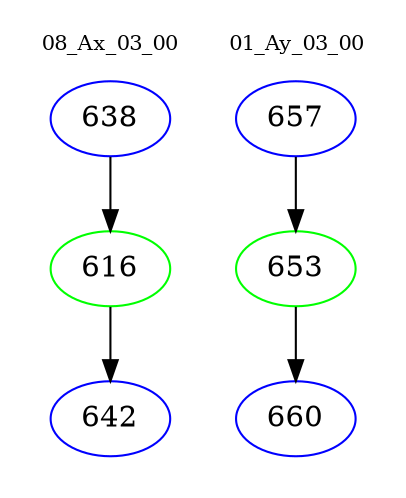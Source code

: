digraph{
subgraph cluster_0 {
color = white
label = "08_Ax_03_00";
fontsize=10;
T0_638 [label="638", color="blue"]
T0_638 -> T0_616 [color="black"]
T0_616 [label="616", color="green"]
T0_616 -> T0_642 [color="black"]
T0_642 [label="642", color="blue"]
}
subgraph cluster_1 {
color = white
label = "01_Ay_03_00";
fontsize=10;
T1_657 [label="657", color="blue"]
T1_657 -> T1_653 [color="black"]
T1_653 [label="653", color="green"]
T1_653 -> T1_660 [color="black"]
T1_660 [label="660", color="blue"]
}
}
